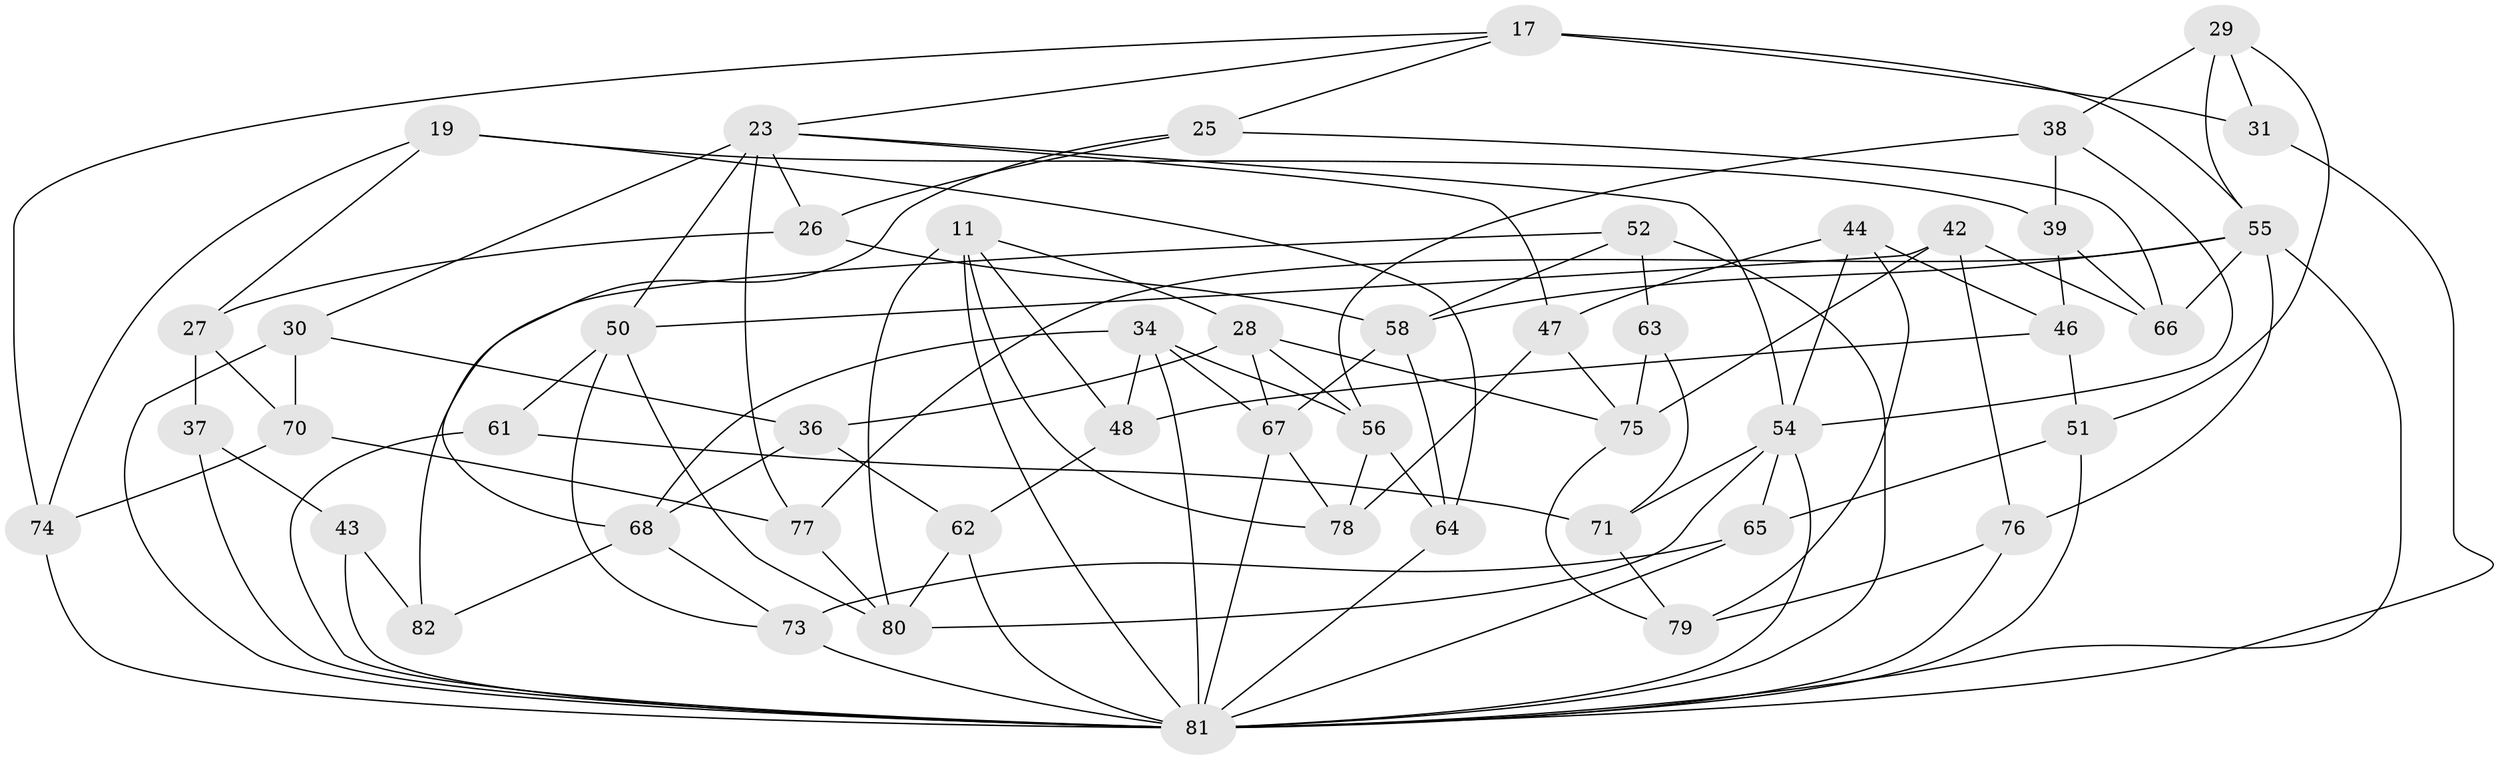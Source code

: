 // original degree distribution, {4: 1.0}
// Generated by graph-tools (version 1.1) at 2025/04/03/04/25 22:04:10]
// undirected, 49 vertices, 112 edges
graph export_dot {
graph [start="1"]
  node [color=gray90,style=filled];
  11 [super="+7"];
  17 [super="+8"];
  19;
  23 [super="+20"];
  25;
  26;
  27;
  28 [super="+10"];
  29;
  30 [super="+6"];
  31;
  34 [super="+32"];
  36;
  37;
  38;
  39;
  42;
  43 [super="+22"];
  44;
  46;
  47;
  48;
  50 [super="+9"];
  51;
  52 [super="+41"];
  54 [super="+49"];
  55 [super="+33"];
  56 [super="+12"];
  58 [super="+4"];
  61;
  62;
  63;
  64;
  65 [super="+59"];
  66;
  67 [super="+21"];
  68 [super="+3"];
  70;
  71;
  73 [super="+40"];
  74;
  75 [super="+2"];
  76;
  77;
  78;
  79;
  80 [super="+69"];
  81 [super="+14+72+18+53+60"];
  82 [super="+57"];
  11 -- 48;
  11 -- 80 [weight=2];
  11 -- 28;
  11 -- 78;
  11 -- 81;
  17 -- 25;
  17 -- 74;
  17 -- 31 [weight=2];
  17 -- 23;
  17 -- 55;
  19 -- 39;
  19 -- 64;
  19 -- 27;
  19 -- 74;
  23 -- 47;
  23 -- 26;
  23 -- 50;
  23 -- 54;
  23 -- 77;
  23 -- 30 [weight=2];
  25 -- 66;
  25 -- 26;
  25 -- 68;
  26 -- 27;
  26 -- 58;
  27 -- 70;
  27 -- 37;
  28 -- 36;
  28 -- 56 [weight=2];
  28 -- 67;
  28 -- 75;
  29 -- 51;
  29 -- 31;
  29 -- 55;
  29 -- 38;
  30 -- 70;
  30 -- 36;
  30 -- 81 [weight=2];
  31 -- 81;
  34 -- 48;
  34 -- 56;
  34 -- 81 [weight=2];
  34 -- 67;
  34 -- 68;
  36 -- 68;
  36 -- 62;
  37 -- 81;
  37 -- 43 [weight=2];
  38 -- 39;
  38 -- 54;
  38 -- 56;
  39 -- 66;
  39 -- 46;
  42 -- 76;
  42 -- 66;
  42 -- 75;
  42 -- 50;
  43 -- 82 [weight=2];
  43 -- 81 [weight=2];
  44 -- 47;
  44 -- 79;
  44 -- 46;
  44 -- 54;
  46 -- 51;
  46 -- 48;
  47 -- 78;
  47 -- 75;
  48 -- 62;
  50 -- 80;
  50 -- 61 [weight=2];
  50 -- 73;
  51 -- 65;
  51 -- 81;
  52 -- 82 [weight=2];
  52 -- 63;
  52 -- 58;
  52 -- 81 [weight=2];
  54 -- 80;
  54 -- 65 [weight=2];
  54 -- 71;
  54 -- 81;
  55 -- 58;
  55 -- 66;
  55 -- 77;
  55 -- 76;
  55 -- 81 [weight=2];
  56 -- 64;
  56 -- 78;
  58 -- 67 [weight=2];
  58 -- 64;
  61 -- 71;
  61 -- 81;
  62 -- 81;
  62 -- 80;
  63 -- 71;
  63 -- 75 [weight=2];
  64 -- 81;
  65 -- 73 [weight=2];
  65 -- 81;
  67 -- 78;
  67 -- 81;
  68 -- 82 [weight=2];
  68 -- 73;
  70 -- 77;
  70 -- 74;
  71 -- 79;
  73 -- 81 [weight=2];
  74 -- 81;
  75 -- 79;
  76 -- 79;
  76 -- 81;
  77 -- 80;
}
